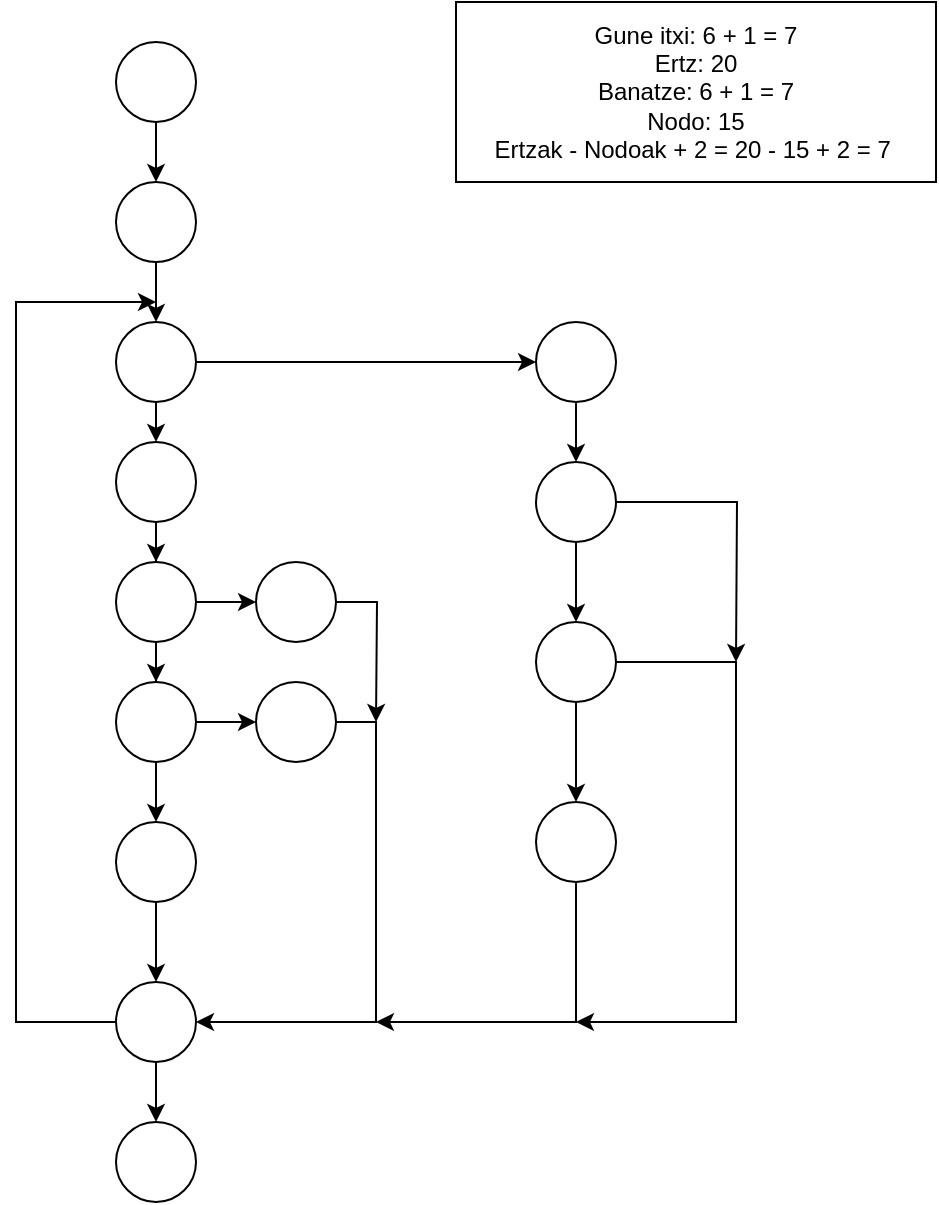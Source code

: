 <mxfile version="16.4.5" type="device"><diagram id="HIbx3fyzxzvqWHR8QTJE" name="Page-1"><mxGraphModel dx="687" dy="674" grid="1" gridSize="10" guides="1" tooltips="1" connect="1" arrows="1" fold="1" page="1" pageScale="1" pageWidth="827" pageHeight="1169" math="0" shadow="0"><root><mxCell id="0"/><mxCell id="1" parent="0"/><mxCell id="NiLkDUi3by2otOtmdJjX-1" value="" style="ellipse;whiteSpace=wrap;html=1;aspect=fixed;" vertex="1" parent="1"><mxGeometry x="350" y="70" width="40" height="40" as="geometry"/></mxCell><mxCell id="NiLkDUi3by2otOtmdJjX-12" style="edgeStyle=orthogonalEdgeStyle;rounded=0;orthogonalLoop=1;jettySize=auto;html=1;exitX=0.5;exitY=1;exitDx=0;exitDy=0;" edge="1" parent="1" source="NiLkDUi3by2otOtmdJjX-2" target="NiLkDUi3by2otOtmdJjX-3"><mxGeometry relative="1" as="geometry"/></mxCell><mxCell id="NiLkDUi3by2otOtmdJjX-2" value="" style="ellipse;whiteSpace=wrap;html=1;aspect=fixed;" vertex="1" parent="1"><mxGeometry x="350" y="140" width="40" height="40" as="geometry"/></mxCell><mxCell id="NiLkDUi3by2otOtmdJjX-14" style="edgeStyle=orthogonalEdgeStyle;rounded=0;orthogonalLoop=1;jettySize=auto;html=1;exitX=0.5;exitY=1;exitDx=0;exitDy=0;entryX=0.5;entryY=0;entryDx=0;entryDy=0;" edge="1" parent="1" source="NiLkDUi3by2otOtmdJjX-3" target="NiLkDUi3by2otOtmdJjX-4"><mxGeometry relative="1" as="geometry"/></mxCell><mxCell id="NiLkDUi3by2otOtmdJjX-21" style="edgeStyle=orthogonalEdgeStyle;rounded=0;orthogonalLoop=1;jettySize=auto;html=1;exitX=1;exitY=0.5;exitDx=0;exitDy=0;entryX=0;entryY=0.5;entryDx=0;entryDy=0;" edge="1" parent="1" source="NiLkDUi3by2otOtmdJjX-3" target="NiLkDUi3by2otOtmdJjX-41"><mxGeometry relative="1" as="geometry"><mxPoint x="560" y="230" as="targetPoint"/></mxGeometry></mxCell><mxCell id="NiLkDUi3by2otOtmdJjX-3" value="" style="ellipse;whiteSpace=wrap;html=1;aspect=fixed;" vertex="1" parent="1"><mxGeometry x="350" y="210" width="40" height="40" as="geometry"/></mxCell><mxCell id="NiLkDUi3by2otOtmdJjX-15" style="edgeStyle=orthogonalEdgeStyle;rounded=0;orthogonalLoop=1;jettySize=auto;html=1;exitX=0.5;exitY=1;exitDx=0;exitDy=0;" edge="1" parent="1" source="NiLkDUi3by2otOtmdJjX-4" target="NiLkDUi3by2otOtmdJjX-5"><mxGeometry relative="1" as="geometry"/></mxCell><mxCell id="NiLkDUi3by2otOtmdJjX-4" value="" style="ellipse;whiteSpace=wrap;html=1;aspect=fixed;" vertex="1" parent="1"><mxGeometry x="350" y="270" width="40" height="40" as="geometry"/></mxCell><mxCell id="NiLkDUi3by2otOtmdJjX-16" style="edgeStyle=orthogonalEdgeStyle;rounded=0;orthogonalLoop=1;jettySize=auto;html=1;exitX=0.5;exitY=1;exitDx=0;exitDy=0;" edge="1" parent="1" source="NiLkDUi3by2otOtmdJjX-5" target="NiLkDUi3by2otOtmdJjX-7"><mxGeometry relative="1" as="geometry"/></mxCell><mxCell id="NiLkDUi3by2otOtmdJjX-19" style="edgeStyle=orthogonalEdgeStyle;rounded=0;orthogonalLoop=1;jettySize=auto;html=1;exitX=1;exitY=0.5;exitDx=0;exitDy=0;" edge="1" parent="1" source="NiLkDUi3by2otOtmdJjX-5" target="NiLkDUi3by2otOtmdJjX-6"><mxGeometry relative="1" as="geometry"/></mxCell><mxCell id="NiLkDUi3by2otOtmdJjX-5" value="" style="ellipse;whiteSpace=wrap;html=1;aspect=fixed;" vertex="1" parent="1"><mxGeometry x="350" y="330" width="40" height="40" as="geometry"/></mxCell><mxCell id="NiLkDUi3by2otOtmdJjX-23" style="edgeStyle=orthogonalEdgeStyle;rounded=0;orthogonalLoop=1;jettySize=auto;html=1;exitX=1;exitY=0.5;exitDx=0;exitDy=0;" edge="1" parent="1" source="NiLkDUi3by2otOtmdJjX-6"><mxGeometry relative="1" as="geometry"><mxPoint x="480" y="410" as="targetPoint"/></mxGeometry></mxCell><mxCell id="NiLkDUi3by2otOtmdJjX-6" value="" style="ellipse;whiteSpace=wrap;html=1;aspect=fixed;" vertex="1" parent="1"><mxGeometry x="420" y="330" width="40" height="40" as="geometry"/></mxCell><mxCell id="NiLkDUi3by2otOtmdJjX-17" style="edgeStyle=orthogonalEdgeStyle;rounded=0;orthogonalLoop=1;jettySize=auto;html=1;exitX=0.5;exitY=1;exitDx=0;exitDy=0;" edge="1" parent="1" source="NiLkDUi3by2otOtmdJjX-7" target="NiLkDUi3by2otOtmdJjX-10"><mxGeometry relative="1" as="geometry"/></mxCell><mxCell id="NiLkDUi3by2otOtmdJjX-18" style="edgeStyle=orthogonalEdgeStyle;rounded=0;orthogonalLoop=1;jettySize=auto;html=1;exitX=1;exitY=0.5;exitDx=0;exitDy=0;" edge="1" parent="1" source="NiLkDUi3by2otOtmdJjX-7" target="NiLkDUi3by2otOtmdJjX-8"><mxGeometry relative="1" as="geometry"/></mxCell><mxCell id="NiLkDUi3by2otOtmdJjX-7" value="" style="ellipse;whiteSpace=wrap;html=1;aspect=fixed;" vertex="1" parent="1"><mxGeometry x="350" y="390" width="40" height="40" as="geometry"/></mxCell><mxCell id="NiLkDUi3by2otOtmdJjX-35" style="edgeStyle=orthogonalEdgeStyle;rounded=0;orthogonalLoop=1;jettySize=auto;html=1;exitX=1;exitY=0.5;exitDx=0;exitDy=0;entryX=1;entryY=0.5;entryDx=0;entryDy=0;" edge="1" parent="1" source="NiLkDUi3by2otOtmdJjX-8" target="NiLkDUi3by2otOtmdJjX-33"><mxGeometry relative="1" as="geometry"/></mxCell><mxCell id="NiLkDUi3by2otOtmdJjX-8" value="" style="ellipse;whiteSpace=wrap;html=1;aspect=fixed;" vertex="1" parent="1"><mxGeometry x="420" y="390" width="40" height="40" as="geometry"/></mxCell><mxCell id="NiLkDUi3by2otOtmdJjX-34" style="edgeStyle=orthogonalEdgeStyle;rounded=0;orthogonalLoop=1;jettySize=auto;html=1;exitX=0.5;exitY=1;exitDx=0;exitDy=0;" edge="1" parent="1" source="NiLkDUi3by2otOtmdJjX-10" target="NiLkDUi3by2otOtmdJjX-33"><mxGeometry relative="1" as="geometry"/></mxCell><mxCell id="NiLkDUi3by2otOtmdJjX-10" value="" style="ellipse;whiteSpace=wrap;html=1;aspect=fixed;" vertex="1" parent="1"><mxGeometry x="350" y="460" width="40" height="40" as="geometry"/></mxCell><mxCell id="NiLkDUi3by2otOtmdJjX-11" value="" style="endArrow=classic;html=1;rounded=0;exitX=0.5;exitY=1;exitDx=0;exitDy=0;" edge="1" parent="1" source="NiLkDUi3by2otOtmdJjX-1" target="NiLkDUi3by2otOtmdJjX-2"><mxGeometry width="50" height="50" relative="1" as="geometry"><mxPoint x="410" y="300" as="sourcePoint"/><mxPoint x="460" y="250" as="targetPoint"/></mxGeometry></mxCell><mxCell id="NiLkDUi3by2otOtmdJjX-37" style="edgeStyle=orthogonalEdgeStyle;rounded=0;orthogonalLoop=1;jettySize=auto;html=1;exitX=0.5;exitY=1;exitDx=0;exitDy=0;" edge="1" parent="1" source="NiLkDUi3by2otOtmdJjX-27"><mxGeometry relative="1" as="geometry"><mxPoint x="480" y="560" as="targetPoint"/><Array as="points"><mxPoint x="580" y="560"/></Array></mxGeometry></mxCell><mxCell id="NiLkDUi3by2otOtmdJjX-27" value="" style="ellipse;whiteSpace=wrap;html=1;aspect=fixed;" vertex="1" parent="1"><mxGeometry x="560" y="450" width="40" height="40" as="geometry"/></mxCell><mxCell id="NiLkDUi3by2otOtmdJjX-58" style="edgeStyle=orthogonalEdgeStyle;rounded=0;orthogonalLoop=1;jettySize=auto;html=1;exitX=0.5;exitY=1;exitDx=0;exitDy=0;entryX=0.5;entryY=0;entryDx=0;entryDy=0;" edge="1" parent="1" source="NiLkDUi3by2otOtmdJjX-33" target="NiLkDUi3by2otOtmdJjX-57"><mxGeometry relative="1" as="geometry"/></mxCell><mxCell id="NiLkDUi3by2otOtmdJjX-33" value="" style="ellipse;whiteSpace=wrap;html=1;aspect=fixed;" vertex="1" parent="1"><mxGeometry x="350" y="540" width="40" height="40" as="geometry"/></mxCell><mxCell id="NiLkDUi3by2otOtmdJjX-44" style="edgeStyle=orthogonalEdgeStyle;rounded=0;orthogonalLoop=1;jettySize=auto;html=1;exitX=0.5;exitY=1;exitDx=0;exitDy=0;" edge="1" parent="1" source="NiLkDUi3by2otOtmdJjX-38" target="NiLkDUi3by2otOtmdJjX-27"><mxGeometry relative="1" as="geometry"/></mxCell><mxCell id="NiLkDUi3by2otOtmdJjX-45" style="edgeStyle=orthogonalEdgeStyle;rounded=0;orthogonalLoop=1;jettySize=auto;html=1;exitX=1;exitY=0.5;exitDx=0;exitDy=0;" edge="1" parent="1" source="NiLkDUi3by2otOtmdJjX-38"><mxGeometry relative="1" as="geometry"><mxPoint x="580" y="560" as="targetPoint"/><Array as="points"><mxPoint x="660" y="380"/><mxPoint x="660" y="560"/></Array></mxGeometry></mxCell><mxCell id="NiLkDUi3by2otOtmdJjX-38" value="" style="ellipse;whiteSpace=wrap;html=1;aspect=fixed;" vertex="1" parent="1"><mxGeometry x="560" y="360" width="40" height="40" as="geometry"/></mxCell><mxCell id="NiLkDUi3by2otOtmdJjX-43" style="edgeStyle=orthogonalEdgeStyle;rounded=0;orthogonalLoop=1;jettySize=auto;html=1;exitX=0.5;exitY=1;exitDx=0;exitDy=0;entryX=0.5;entryY=0;entryDx=0;entryDy=0;" edge="1" parent="1" source="NiLkDUi3by2otOtmdJjX-39" target="NiLkDUi3by2otOtmdJjX-38"><mxGeometry relative="1" as="geometry"/></mxCell><mxCell id="NiLkDUi3by2otOtmdJjX-46" style="edgeStyle=orthogonalEdgeStyle;rounded=0;orthogonalLoop=1;jettySize=auto;html=1;exitX=1;exitY=0.5;exitDx=0;exitDy=0;" edge="1" parent="1" source="NiLkDUi3by2otOtmdJjX-39"><mxGeometry relative="1" as="geometry"><mxPoint x="660" y="380" as="targetPoint"/></mxGeometry></mxCell><mxCell id="NiLkDUi3by2otOtmdJjX-39" value="" style="ellipse;whiteSpace=wrap;html=1;aspect=fixed;" vertex="1" parent="1"><mxGeometry x="560" y="280" width="40" height="40" as="geometry"/></mxCell><mxCell id="NiLkDUi3by2otOtmdJjX-42" style="edgeStyle=orthogonalEdgeStyle;rounded=0;orthogonalLoop=1;jettySize=auto;html=1;exitX=0.5;exitY=1;exitDx=0;exitDy=0;" edge="1" parent="1" source="NiLkDUi3by2otOtmdJjX-41" target="NiLkDUi3by2otOtmdJjX-39"><mxGeometry relative="1" as="geometry"/></mxCell><mxCell id="NiLkDUi3by2otOtmdJjX-41" value="" style="ellipse;whiteSpace=wrap;html=1;aspect=fixed;" vertex="1" parent="1"><mxGeometry x="560" y="210" width="40" height="40" as="geometry"/></mxCell><mxCell id="NiLkDUi3by2otOtmdJjX-49" style="edgeStyle=orthogonalEdgeStyle;rounded=0;orthogonalLoop=1;jettySize=auto;html=1;exitX=0;exitY=0.5;exitDx=0;exitDy=0;" edge="1" parent="1" source="NiLkDUi3by2otOtmdJjX-33"><mxGeometry relative="1" as="geometry"><mxPoint x="370" y="200" as="targetPoint"/><Array as="points"><mxPoint x="300" y="560"/><mxPoint x="300" y="200"/></Array></mxGeometry></mxCell><mxCell id="NiLkDUi3by2otOtmdJjX-50" value="Gune itxi: 6 + 1 = 7&lt;br&gt;Ertz: 20&lt;br&gt;Banatze: 6 + 1 = 7&lt;br&gt;Nodo: 15&lt;br&gt;Ertzak - Nodoak + 2 = 20 - 15 + 2 = 7&amp;nbsp;" style="rounded=0;whiteSpace=wrap;html=1;" vertex="1" parent="1"><mxGeometry x="520" y="50" width="240" height="90" as="geometry"/></mxCell><mxCell id="NiLkDUi3by2otOtmdJjX-57" value="" style="ellipse;whiteSpace=wrap;html=1;aspect=fixed;" vertex="1" parent="1"><mxGeometry x="350" y="610" width="40" height="40" as="geometry"/></mxCell></root></mxGraphModel></diagram></mxfile>